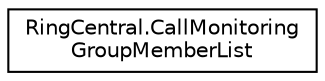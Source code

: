 digraph "Graphical Class Hierarchy"
{
 // LATEX_PDF_SIZE
  edge [fontname="Helvetica",fontsize="10",labelfontname="Helvetica",labelfontsize="10"];
  node [fontname="Helvetica",fontsize="10",shape=record];
  rankdir="LR";
  Node0 [label="RingCentral.CallMonitoring\lGroupMemberList",height=0.2,width=0.4,color="black", fillcolor="white", style="filled",URL="$classRingCentral_1_1CallMonitoringGroupMemberList.html",tooltip=" "];
}
